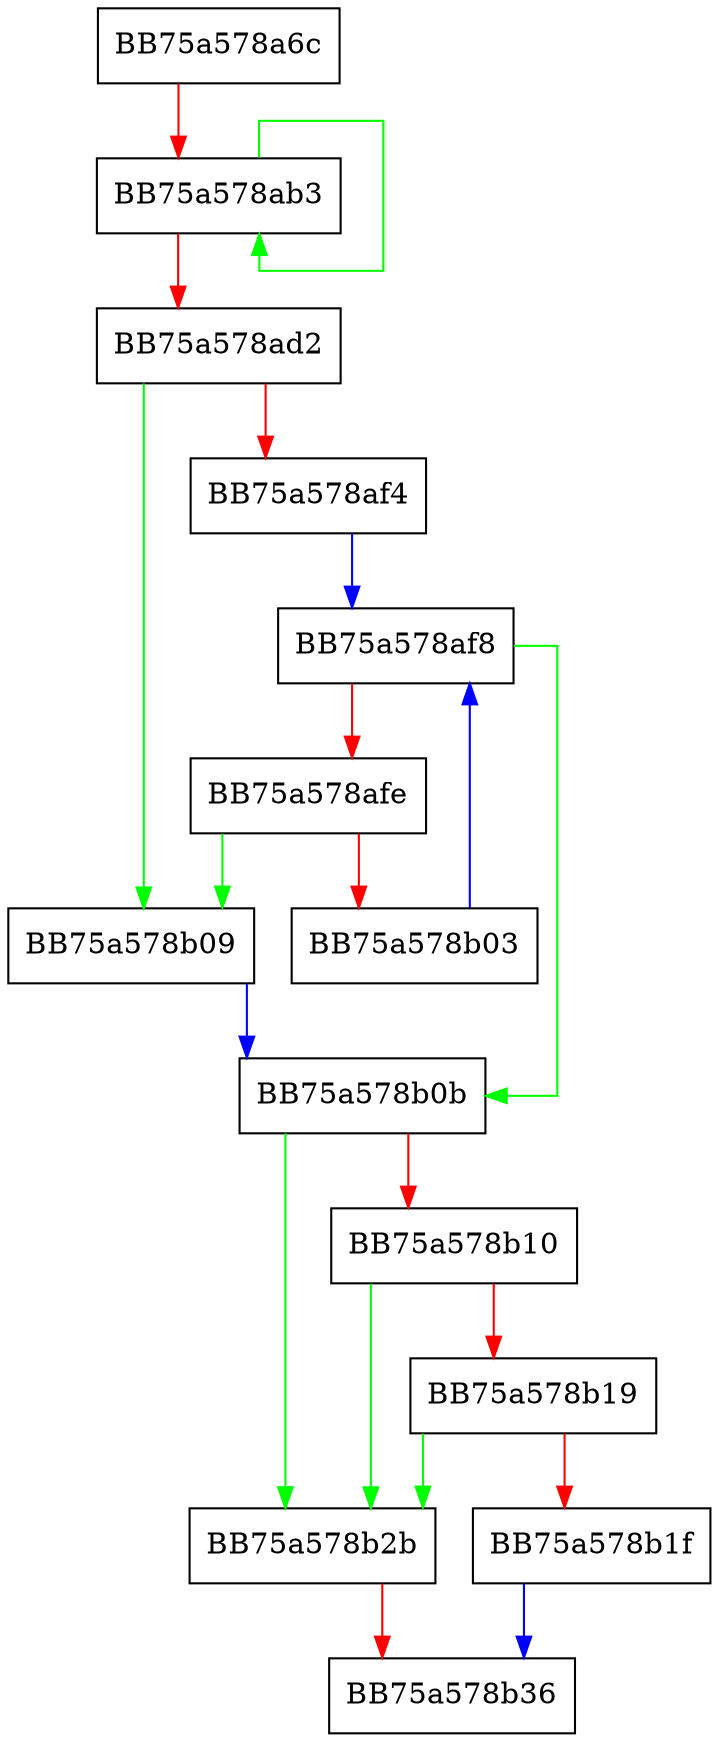 digraph CheckEtwMonitoringList {
  node [shape="box"];
  graph [splines=ortho];
  BB75a578a6c -> BB75a578ab3 [color="red"];
  BB75a578ab3 -> BB75a578ab3 [color="green"];
  BB75a578ab3 -> BB75a578ad2 [color="red"];
  BB75a578ad2 -> BB75a578b09 [color="green"];
  BB75a578ad2 -> BB75a578af4 [color="red"];
  BB75a578af4 -> BB75a578af8 [color="blue"];
  BB75a578af8 -> BB75a578b0b [color="green"];
  BB75a578af8 -> BB75a578afe [color="red"];
  BB75a578afe -> BB75a578b09 [color="green"];
  BB75a578afe -> BB75a578b03 [color="red"];
  BB75a578b03 -> BB75a578af8 [color="blue"];
  BB75a578b09 -> BB75a578b0b [color="blue"];
  BB75a578b0b -> BB75a578b2b [color="green"];
  BB75a578b0b -> BB75a578b10 [color="red"];
  BB75a578b10 -> BB75a578b2b [color="green"];
  BB75a578b10 -> BB75a578b19 [color="red"];
  BB75a578b19 -> BB75a578b2b [color="green"];
  BB75a578b19 -> BB75a578b1f [color="red"];
  BB75a578b1f -> BB75a578b36 [color="blue"];
  BB75a578b2b -> BB75a578b36 [color="red"];
}